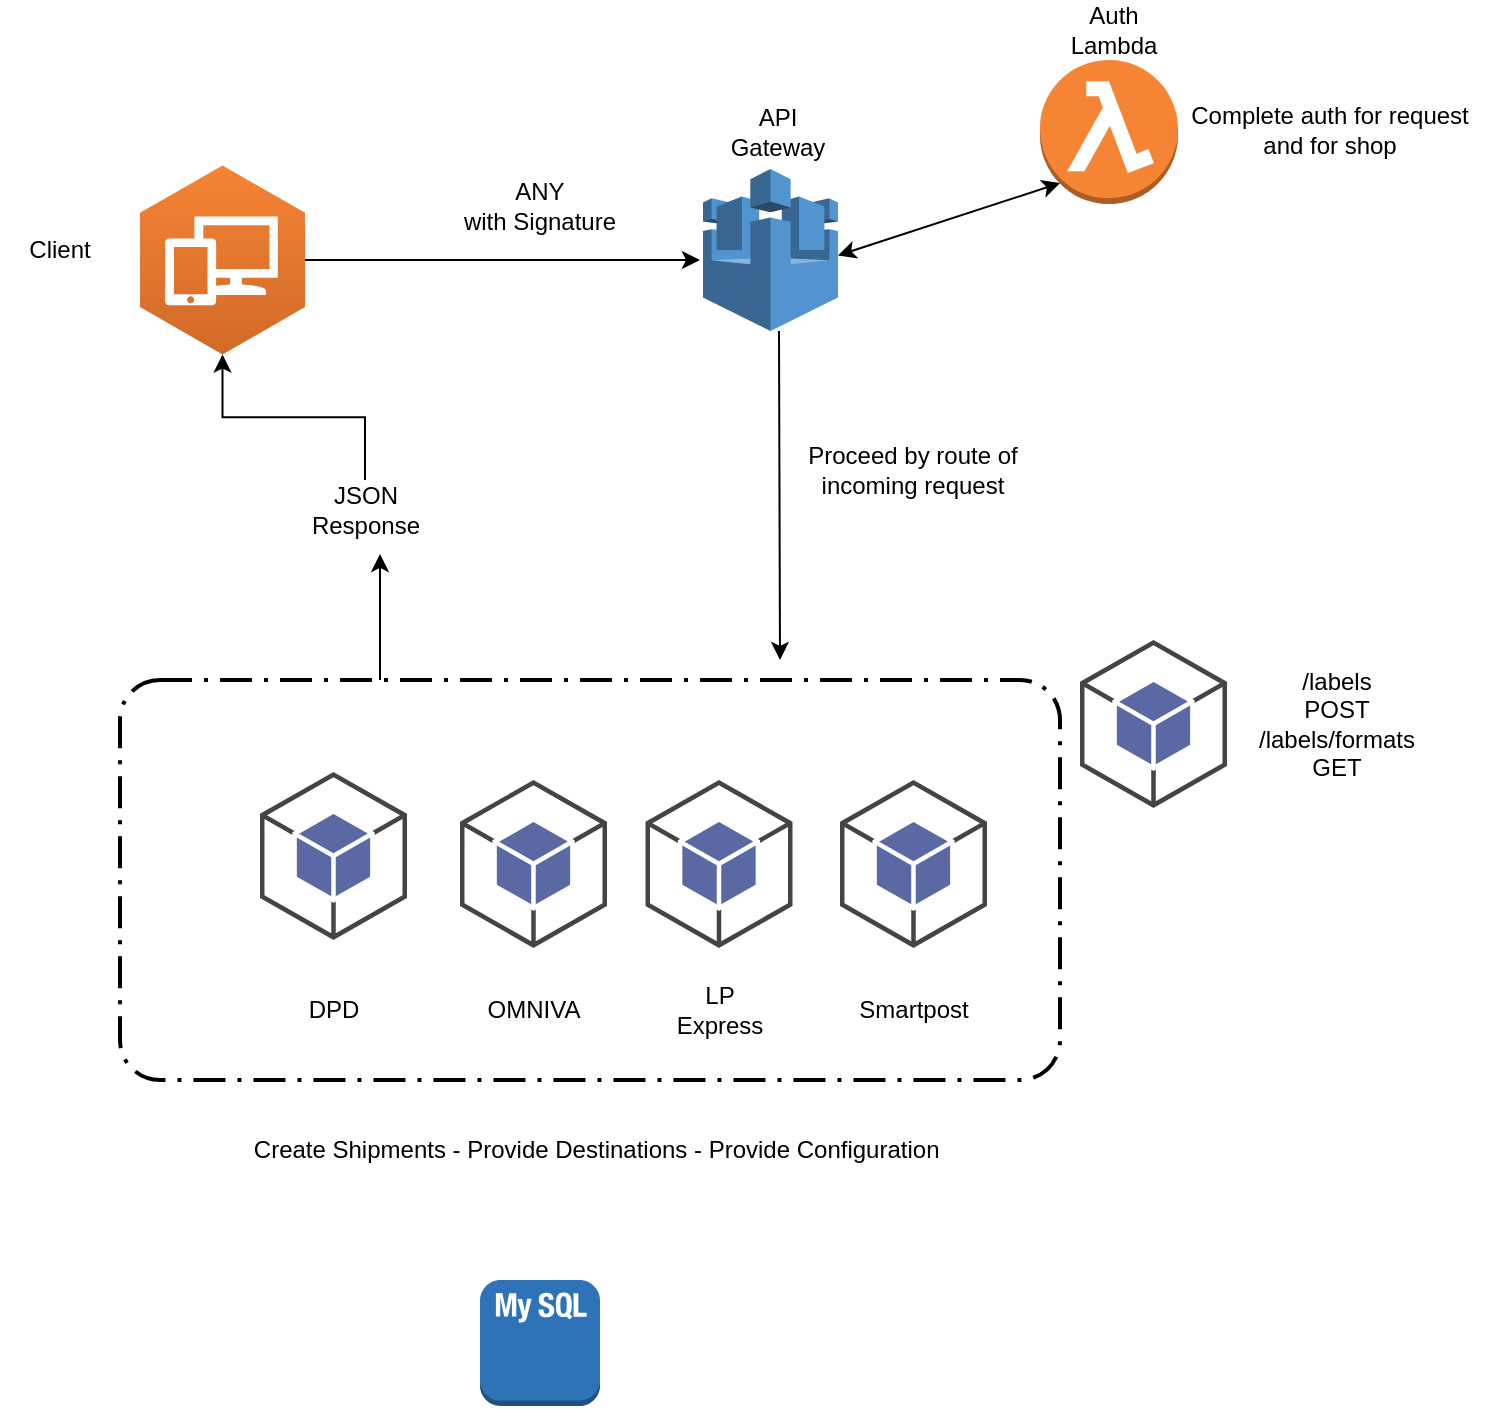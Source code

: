 <mxfile version="22.0.5" type="github">
  <diagram id="Ht1M8jgEwFfnCIfOTk4-" name="Page-1">
    <mxGraphModel dx="714" dy="791" grid="1" gridSize="10" guides="1" tooltips="1" connect="1" arrows="1" fold="1" page="1" pageScale="1" pageWidth="1169" pageHeight="827" math="0" shadow="0">
      <root>
        <mxCell id="0" />
        <mxCell id="1" parent="0" />
        <mxCell id="IbvGenf9ESDn4LlJbBb--12" style="edgeStyle=orthogonalEdgeStyle;rounded=0;orthogonalLoop=1;jettySize=auto;html=1;exitX=0.5;exitY=1;exitDx=0;exitDy=0;" parent="1" edge="1">
          <mxGeometry relative="1" as="geometry">
            <mxPoint x="260" y="280" as="sourcePoint" />
            <mxPoint x="260" y="280" as="targetPoint" />
          </mxGeometry>
        </mxCell>
        <mxCell id="IbvGenf9ESDn4LlJbBb--31" value="" style="outlineConnect=0;dashed=0;verticalLabelPosition=bottom;verticalAlign=top;align=center;html=1;shape=mxgraph.aws3.workspaces;fillColor=#D16A28;gradientColor=#F58435;gradientDirection=north;" parent="1" vertex="1">
          <mxGeometry x="180" y="92.75" width="82.5" height="94.5" as="geometry" />
        </mxCell>
        <mxCell id="IbvGenf9ESDn4LlJbBb--32" style="edgeStyle=orthogonalEdgeStyle;rounded=0;orthogonalLoop=1;jettySize=auto;html=1;exitX=1;exitY=0.5;exitDx=0;exitDy=0;exitPerimeter=0;" parent="1" source="IbvGenf9ESDn4LlJbBb--31" edge="1">
          <mxGeometry relative="1" as="geometry">
            <mxPoint x="460" y="140" as="targetPoint" />
          </mxGeometry>
        </mxCell>
        <mxCell id="IbvGenf9ESDn4LlJbBb--33" value="Client" style="text;html=1;strokeColor=none;fillColor=none;align=center;verticalAlign=middle;whiteSpace=wrap;rounded=0;" parent="1" vertex="1">
          <mxGeometry x="110" y="120" width="60" height="30" as="geometry" />
        </mxCell>
        <mxCell id="IbvGenf9ESDn4LlJbBb--42" value="" style="outlineConnect=0;dashed=0;verticalLabelPosition=bottom;verticalAlign=top;align=center;html=1;shape=mxgraph.aws3.lambda_function;fillColor=#F58534;gradientColor=none;" parent="1" vertex="1">
          <mxGeometry x="630" y="40" width="69" height="72" as="geometry" />
        </mxCell>
        <mxCell id="IbvGenf9ESDn4LlJbBb--76" value="" style="outlineConnect=0;dashed=0;verticalLabelPosition=bottom;verticalAlign=top;align=center;html=1;shape=mxgraph.aws3.android;fillColor=#5A69A4;gradientColor=none;" parent="1" vertex="1">
          <mxGeometry x="240" y="396" width="73.5" height="84" as="geometry" />
        </mxCell>
        <mxCell id="IbvGenf9ESDn4LlJbBb--77" value="" style="outlineConnect=0;dashed=0;verticalLabelPosition=bottom;verticalAlign=top;align=center;html=1;shape=mxgraph.aws3.android;fillColor=#5A69A4;gradientColor=none;" parent="1" vertex="1">
          <mxGeometry x="340" y="400" width="73.5" height="84" as="geometry" />
        </mxCell>
        <mxCell id="IbvGenf9ESDn4LlJbBb--78" value="" style="outlineConnect=0;dashed=0;verticalLabelPosition=bottom;verticalAlign=top;align=center;html=1;shape=mxgraph.aws3.android;fillColor=#5A69A4;gradientColor=none;" parent="1" vertex="1">
          <mxGeometry x="432.75" y="400" width="73.5" height="84" as="geometry" />
        </mxCell>
        <mxCell id="IbvGenf9ESDn4LlJbBb--92" style="edgeStyle=orthogonalEdgeStyle;rounded=0;orthogonalLoop=1;jettySize=auto;html=1;exitX=0.5;exitY=0;exitDx=0;exitDy=0;" parent="1" source="IbvGenf9ESDn4LlJbBb--87" target="IbvGenf9ESDn4LlJbBb--31" edge="1">
          <mxGeometry relative="1" as="geometry" />
        </mxCell>
        <mxCell id="IbvGenf9ESDn4LlJbBb--87" value="JSON Response" style="text;html=1;strokeColor=none;fillColor=none;align=center;verticalAlign=middle;whiteSpace=wrap;rounded=0;" parent="1" vertex="1">
          <mxGeometry x="262.5" y="250" width="60" height="30" as="geometry" />
        </mxCell>
        <mxCell id="IbvGenf9ESDn4LlJbBb--96" value="ANY&lt;br&gt;with Signature" style="text;html=1;strokeColor=none;fillColor=none;align=center;verticalAlign=middle;whiteSpace=wrap;rounded=0;" parent="1" vertex="1">
          <mxGeometry x="340" y="92.75" width="80" height="40" as="geometry" />
        </mxCell>
        <mxCell id="IbvGenf9ESDn4LlJbBb--98" value="" style="outlineConnect=0;dashed=0;verticalLabelPosition=bottom;verticalAlign=top;align=center;html=1;shape=mxgraph.aws3.android;fillColor=#5A69A4;gradientColor=none;" parent="1" vertex="1">
          <mxGeometry x="530" y="400" width="73.5" height="84" as="geometry" />
        </mxCell>
        <mxCell id="IbvGenf9ESDn4LlJbBb--101" value="DPD" style="text;html=1;strokeColor=none;fillColor=none;align=center;verticalAlign=middle;whiteSpace=wrap;rounded=0;" parent="1" vertex="1">
          <mxGeometry x="246.75" y="500" width="60" height="30" as="geometry" />
        </mxCell>
        <mxCell id="IbvGenf9ESDn4LlJbBb--108" value="OMNIVA" style="text;html=1;strokeColor=none;fillColor=none;align=center;verticalAlign=middle;whiteSpace=wrap;rounded=0;" parent="1" vertex="1">
          <mxGeometry x="346.75" y="500" width="60" height="30" as="geometry" />
        </mxCell>
        <mxCell id="IbvGenf9ESDn4LlJbBb--109" value="LP Express" style="text;html=1;strokeColor=none;fillColor=none;align=center;verticalAlign=middle;whiteSpace=wrap;rounded=0;" parent="1" vertex="1">
          <mxGeometry x="439.5" y="500" width="60" height="30" as="geometry" />
        </mxCell>
        <mxCell id="IbvGenf9ESDn4LlJbBb--110" value="Smartpost" style="text;html=1;strokeColor=none;fillColor=none;align=center;verticalAlign=middle;whiteSpace=wrap;rounded=0;" parent="1" vertex="1">
          <mxGeometry x="536.75" y="500" width="60" height="30" as="geometry" />
        </mxCell>
        <mxCell id="IbvGenf9ESDn4LlJbBb--115" value="" style="outlineConnect=0;dashed=0;verticalLabelPosition=bottom;verticalAlign=top;align=center;html=1;shape=mxgraph.aws3.mysql_db_instance_2;fillColor=#2E73B8;gradientColor=none;" parent="1" vertex="1">
          <mxGeometry x="350" y="650" width="60" height="63" as="geometry" />
        </mxCell>
        <mxCell id="VfG_WuXAYjkoEv0OF0y1-20" value="" style="outlineConnect=0;dashed=0;verticalLabelPosition=bottom;verticalAlign=top;align=center;html=1;shape=mxgraph.aws3.aws_iot;fillColor=#5294CF;gradientColor=none;direction=east;" vertex="1" parent="1">
          <mxGeometry x="461.5" y="94.5" width="67.5" height="81" as="geometry" />
        </mxCell>
        <mxCell id="VfG_WuXAYjkoEv0OF0y1-21" value="API Gateway" style="text;html=1;strokeColor=none;fillColor=none;align=center;verticalAlign=middle;whiteSpace=wrap;rounded=0;" vertex="1" parent="1">
          <mxGeometry x="469" y="61" width="60" height="30" as="geometry" />
        </mxCell>
        <mxCell id="VfG_WuXAYjkoEv0OF0y1-23" value="" style="endArrow=classic;startArrow=classic;html=1;rounded=0;entryX=0.145;entryY=0.855;entryDx=0;entryDy=0;entryPerimeter=0;" edge="1" parent="1" target="IbvGenf9ESDn4LlJbBb--42">
          <mxGeometry width="50" height="50" relative="1" as="geometry">
            <mxPoint x="529" y="137.75" as="sourcePoint" />
            <mxPoint x="579" y="87.75" as="targetPoint" />
          </mxGeometry>
        </mxCell>
        <mxCell id="VfG_WuXAYjkoEv0OF0y1-24" value="Auth Lambda" style="text;html=1;strokeColor=none;fillColor=none;align=center;verticalAlign=middle;whiteSpace=wrap;rounded=0;" vertex="1" parent="1">
          <mxGeometry x="637" y="10" width="60" height="30" as="geometry" />
        </mxCell>
        <mxCell id="VfG_WuXAYjkoEv0OF0y1-25" value="Complete auth for request and for shop" style="text;html=1;strokeColor=none;fillColor=none;align=center;verticalAlign=middle;whiteSpace=wrap;rounded=0;" vertex="1" parent="1">
          <mxGeometry x="697" y="37" width="156" height="75" as="geometry" />
        </mxCell>
        <mxCell id="VfG_WuXAYjkoEv0OF0y1-27" value="Proceed by route of incoming request" style="text;html=1;strokeColor=none;fillColor=none;align=center;verticalAlign=middle;whiteSpace=wrap;rounded=0;" vertex="1" parent="1">
          <mxGeometry x="509.25" y="230" width="115" height="30" as="geometry" />
        </mxCell>
        <mxCell id="VfG_WuXAYjkoEv0OF0y1-34" value="" style="outlineConnect=0;dashed=0;verticalLabelPosition=bottom;verticalAlign=top;align=center;html=1;shape=mxgraph.aws3.android;fillColor=#5A69A4;gradientColor=none;" vertex="1" parent="1">
          <mxGeometry x="650" y="330" width="73.5" height="84" as="geometry" />
        </mxCell>
        <mxCell id="VfG_WuXAYjkoEv0OF0y1-35" value="/labels&lt;br&gt;POST&lt;br&gt;/labels/formats&lt;br&gt;GET" style="text;html=1;strokeColor=none;fillColor=none;align=center;verticalAlign=middle;whiteSpace=wrap;rounded=0;" vertex="1" parent="1">
          <mxGeometry x="727" y="323.5" width="103" height="97" as="geometry" />
        </mxCell>
        <mxCell id="VfG_WuXAYjkoEv0OF0y1-36" value="" style="rounded=1;arcSize=10;dashed=1;fillColor=none;gradientColor=none;dashPattern=8 3 1 3;strokeWidth=2;" vertex="1" parent="1">
          <mxGeometry x="170" y="350" width="470" height="200" as="geometry" />
        </mxCell>
        <mxCell id="VfG_WuXAYjkoEv0OF0y1-37" value="Create Shipments - Provide Destinations - Provide Configuration&amp;nbsp;" style="text;html=1;strokeColor=none;fillColor=none;align=center;verticalAlign=middle;whiteSpace=wrap;rounded=0;" vertex="1" parent="1">
          <mxGeometry x="180" y="560" width="460" height="50" as="geometry" />
        </mxCell>
        <mxCell id="VfG_WuXAYjkoEv0OF0y1-38" value="" style="endArrow=classic;html=1;rounded=0;" edge="1" parent="1">
          <mxGeometry width="50" height="50" relative="1" as="geometry">
            <mxPoint x="499.5" y="175.5" as="sourcePoint" />
            <mxPoint x="500" y="340" as="targetPoint" />
          </mxGeometry>
        </mxCell>
        <mxCell id="VfG_WuXAYjkoEv0OF0y1-39" value="" style="endArrow=classic;html=1;rounded=0;entryX=0.625;entryY=1.233;entryDx=0;entryDy=0;entryPerimeter=0;" edge="1" parent="1" target="IbvGenf9ESDn4LlJbBb--87">
          <mxGeometry width="50" height="50" relative="1" as="geometry">
            <mxPoint x="300" y="350" as="sourcePoint" />
            <mxPoint x="350" y="300" as="targetPoint" />
            <Array as="points">
              <mxPoint x="300" y="310" />
            </Array>
          </mxGeometry>
        </mxCell>
      </root>
    </mxGraphModel>
  </diagram>
</mxfile>

